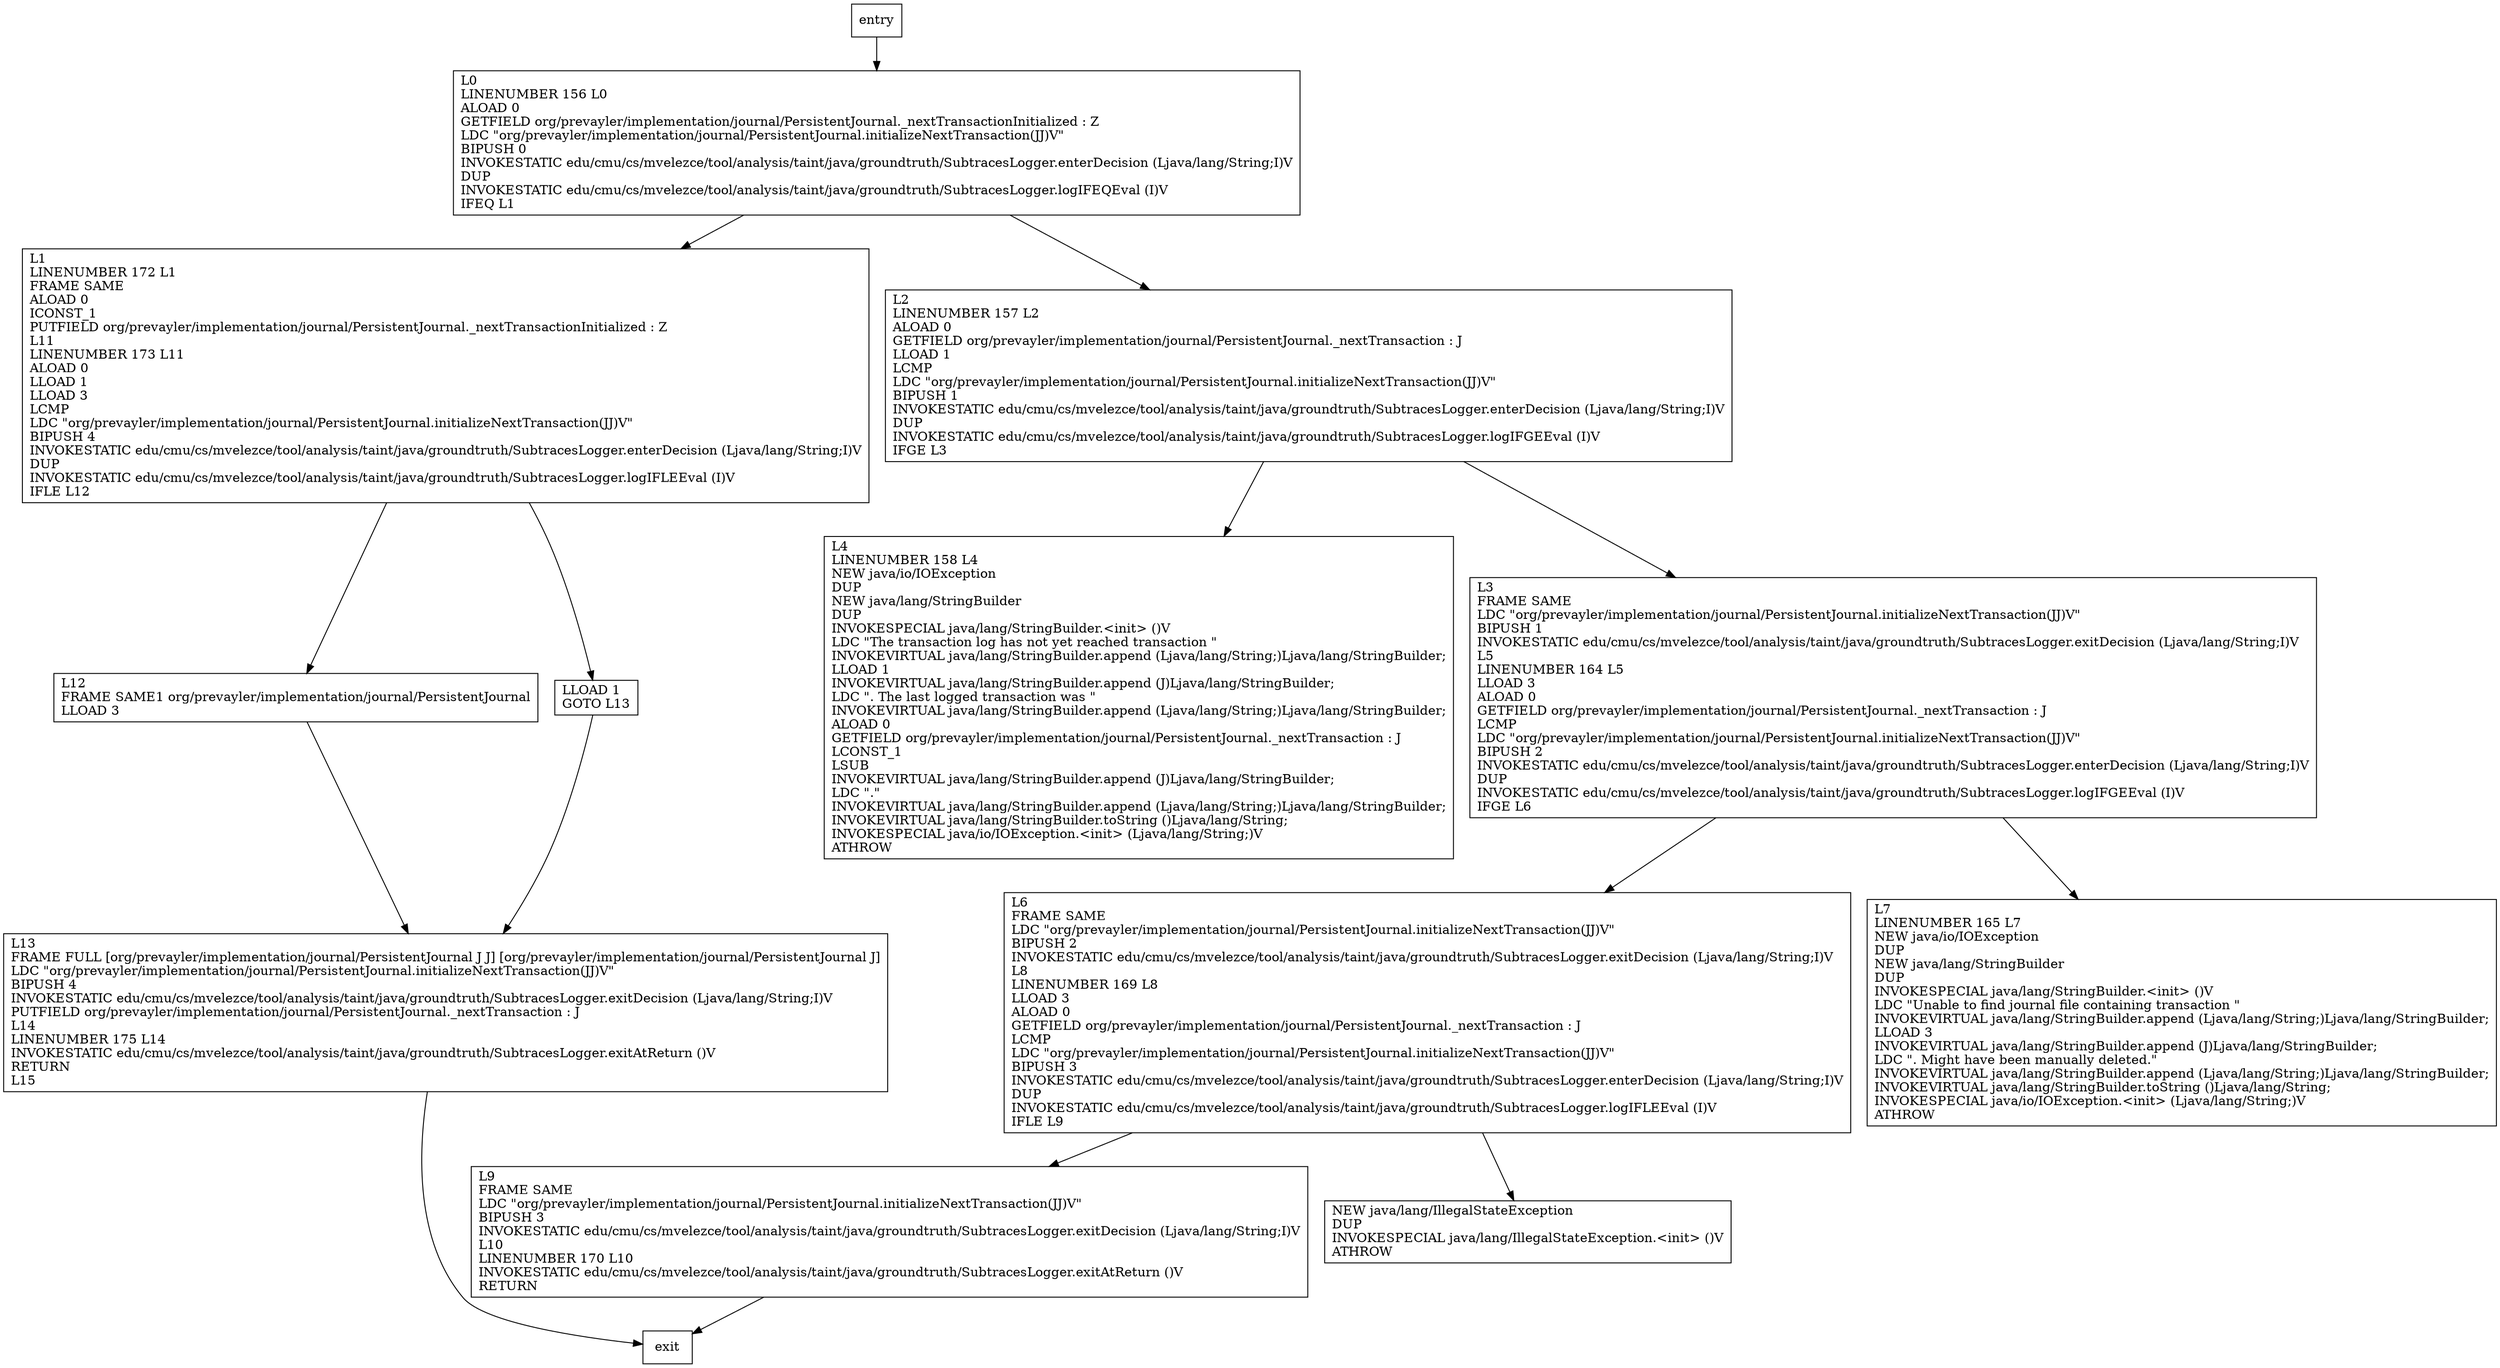 digraph initializeNextTransaction {
node [shape=record];
1430590333 [label="L12\lFRAME SAME1 org/prevayler/implementation/journal/PersistentJournal\lLLOAD 3\l"];
1033750605 [label="L0\lLINENUMBER 156 L0\lALOAD 0\lGETFIELD org/prevayler/implementation/journal/PersistentJournal._nextTransactionInitialized : Z\lLDC \"org/prevayler/implementation/journal/PersistentJournal.initializeNextTransaction(JJ)V\"\lBIPUSH 0\lINVOKESTATIC edu/cmu/cs/mvelezce/tool/analysis/taint/java/groundtruth/SubtracesLogger.enterDecision (Ljava/lang/String;I)V\lDUP\lINVOKESTATIC edu/cmu/cs/mvelezce/tool/analysis/taint/java/groundtruth/SubtracesLogger.logIFEQEval (I)V\lIFEQ L1\l"];
1981627424 [label="L4\lLINENUMBER 158 L4\lNEW java/io/IOException\lDUP\lNEW java/lang/StringBuilder\lDUP\lINVOKESPECIAL java/lang/StringBuilder.\<init\> ()V\lLDC \"The transaction log has not yet reached transaction \"\lINVOKEVIRTUAL java/lang/StringBuilder.append (Ljava/lang/String;)Ljava/lang/StringBuilder;\lLLOAD 1\lINVOKEVIRTUAL java/lang/StringBuilder.append (J)Ljava/lang/StringBuilder;\lLDC \". The last logged transaction was \"\lINVOKEVIRTUAL java/lang/StringBuilder.append (Ljava/lang/String;)Ljava/lang/StringBuilder;\lALOAD 0\lGETFIELD org/prevayler/implementation/journal/PersistentJournal._nextTransaction : J\lLCONST_1\lLSUB\lINVOKEVIRTUAL java/lang/StringBuilder.append (J)Ljava/lang/StringBuilder;\lLDC \".\"\lINVOKEVIRTUAL java/lang/StringBuilder.append (Ljava/lang/String;)Ljava/lang/StringBuilder;\lINVOKEVIRTUAL java/lang/StringBuilder.toString ()Ljava/lang/String;\lINVOKESPECIAL java/io/IOException.\<init\> (Ljava/lang/String;)V\lATHROW\l"];
1002212482 [label="L9\lFRAME SAME\lLDC \"org/prevayler/implementation/journal/PersistentJournal.initializeNextTransaction(JJ)V\"\lBIPUSH 3\lINVOKESTATIC edu/cmu/cs/mvelezce/tool/analysis/taint/java/groundtruth/SubtracesLogger.exitDecision (Ljava/lang/String;I)V\lL10\lLINENUMBER 170 L10\lINVOKESTATIC edu/cmu/cs/mvelezce/tool/analysis/taint/java/groundtruth/SubtracesLogger.exitAtReturn ()V\lRETURN\l"];
1390601254 [label="L13\lFRAME FULL [org/prevayler/implementation/journal/PersistentJournal J J] [org/prevayler/implementation/journal/PersistentJournal J]\lLDC \"org/prevayler/implementation/journal/PersistentJournal.initializeNextTransaction(JJ)V\"\lBIPUSH 4\lINVOKESTATIC edu/cmu/cs/mvelezce/tool/analysis/taint/java/groundtruth/SubtracesLogger.exitDecision (Ljava/lang/String;I)V\lPUTFIELD org/prevayler/implementation/journal/PersistentJournal._nextTransaction : J\lL14\lLINENUMBER 175 L14\lINVOKESTATIC edu/cmu/cs/mvelezce/tool/analysis/taint/java/groundtruth/SubtracesLogger.exitAtReturn ()V\lRETURN\lL15\l"];
198855870 [label="L6\lFRAME SAME\lLDC \"org/prevayler/implementation/journal/PersistentJournal.initializeNextTransaction(JJ)V\"\lBIPUSH 2\lINVOKESTATIC edu/cmu/cs/mvelezce/tool/analysis/taint/java/groundtruth/SubtracesLogger.exitDecision (Ljava/lang/String;I)V\lL8\lLINENUMBER 169 L8\lLLOAD 3\lALOAD 0\lGETFIELD org/prevayler/implementation/journal/PersistentJournal._nextTransaction : J\lLCMP\lLDC \"org/prevayler/implementation/journal/PersistentJournal.initializeNextTransaction(JJ)V\"\lBIPUSH 3\lINVOKESTATIC edu/cmu/cs/mvelezce/tool/analysis/taint/java/groundtruth/SubtracesLogger.enterDecision (Ljava/lang/String;I)V\lDUP\lINVOKESTATIC edu/cmu/cs/mvelezce/tool/analysis/taint/java/groundtruth/SubtracesLogger.logIFLEEval (I)V\lIFLE L9\l"];
212015831 [label="LLOAD 1\lGOTO L13\l"];
1735356636 [label="L1\lLINENUMBER 172 L1\lFRAME SAME\lALOAD 0\lICONST_1\lPUTFIELD org/prevayler/implementation/journal/PersistentJournal._nextTransactionInitialized : Z\lL11\lLINENUMBER 173 L11\lALOAD 0\lLLOAD 1\lLLOAD 3\lLCMP\lLDC \"org/prevayler/implementation/journal/PersistentJournal.initializeNextTransaction(JJ)V\"\lBIPUSH 4\lINVOKESTATIC edu/cmu/cs/mvelezce/tool/analysis/taint/java/groundtruth/SubtracesLogger.enterDecision (Ljava/lang/String;I)V\lDUP\lINVOKESTATIC edu/cmu/cs/mvelezce/tool/analysis/taint/java/groundtruth/SubtracesLogger.logIFLEEval (I)V\lIFLE L12\l"];
388966167 [label="L7\lLINENUMBER 165 L7\lNEW java/io/IOException\lDUP\lNEW java/lang/StringBuilder\lDUP\lINVOKESPECIAL java/lang/StringBuilder.\<init\> ()V\lLDC \"Unable to find journal file containing transaction \"\lINVOKEVIRTUAL java/lang/StringBuilder.append (Ljava/lang/String;)Ljava/lang/StringBuilder;\lLLOAD 3\lINVOKEVIRTUAL java/lang/StringBuilder.append (J)Ljava/lang/StringBuilder;\lLDC \". Might have been manually deleted.\"\lINVOKEVIRTUAL java/lang/StringBuilder.append (Ljava/lang/String;)Ljava/lang/StringBuilder;\lINVOKEVIRTUAL java/lang/StringBuilder.toString ()Ljava/lang/String;\lINVOKESPECIAL java/io/IOException.\<init\> (Ljava/lang/String;)V\lATHROW\l"];
1935824434 [label="L2\lLINENUMBER 157 L2\lALOAD 0\lGETFIELD org/prevayler/implementation/journal/PersistentJournal._nextTransaction : J\lLLOAD 1\lLCMP\lLDC \"org/prevayler/implementation/journal/PersistentJournal.initializeNextTransaction(JJ)V\"\lBIPUSH 1\lINVOKESTATIC edu/cmu/cs/mvelezce/tool/analysis/taint/java/groundtruth/SubtracesLogger.enterDecision (Ljava/lang/String;I)V\lDUP\lINVOKESTATIC edu/cmu/cs/mvelezce/tool/analysis/taint/java/groundtruth/SubtracesLogger.logIFGEEval (I)V\lIFGE L3\l"];
630278015 [label="L3\lFRAME SAME\lLDC \"org/prevayler/implementation/journal/PersistentJournal.initializeNextTransaction(JJ)V\"\lBIPUSH 1\lINVOKESTATIC edu/cmu/cs/mvelezce/tool/analysis/taint/java/groundtruth/SubtracesLogger.exitDecision (Ljava/lang/String;I)V\lL5\lLINENUMBER 164 L5\lLLOAD 3\lALOAD 0\lGETFIELD org/prevayler/implementation/journal/PersistentJournal._nextTransaction : J\lLCMP\lLDC \"org/prevayler/implementation/journal/PersistentJournal.initializeNextTransaction(JJ)V\"\lBIPUSH 2\lINVOKESTATIC edu/cmu/cs/mvelezce/tool/analysis/taint/java/groundtruth/SubtracesLogger.enterDecision (Ljava/lang/String;I)V\lDUP\lINVOKESTATIC edu/cmu/cs/mvelezce/tool/analysis/taint/java/groundtruth/SubtracesLogger.logIFGEEval (I)V\lIFGE L6\l"];
618612741 [label="NEW java/lang/IllegalStateException\lDUP\lINVOKESPECIAL java/lang/IllegalStateException.\<init\> ()V\lATHROW\l"];
entry;
exit;
1430590333 -> 1390601254;
198855870 -> 1002212482;
198855870 -> 618612741;
entry -> 1033750605;
1033750605 -> 1735356636;
1033750605 -> 1935824434;
1002212482 -> exit;
1390601254 -> exit;
212015831 -> 1390601254;
1735356636 -> 1430590333;
1735356636 -> 212015831;
1935824434 -> 1981627424;
1935824434 -> 630278015;
630278015 -> 198855870;
630278015 -> 388966167;
}
